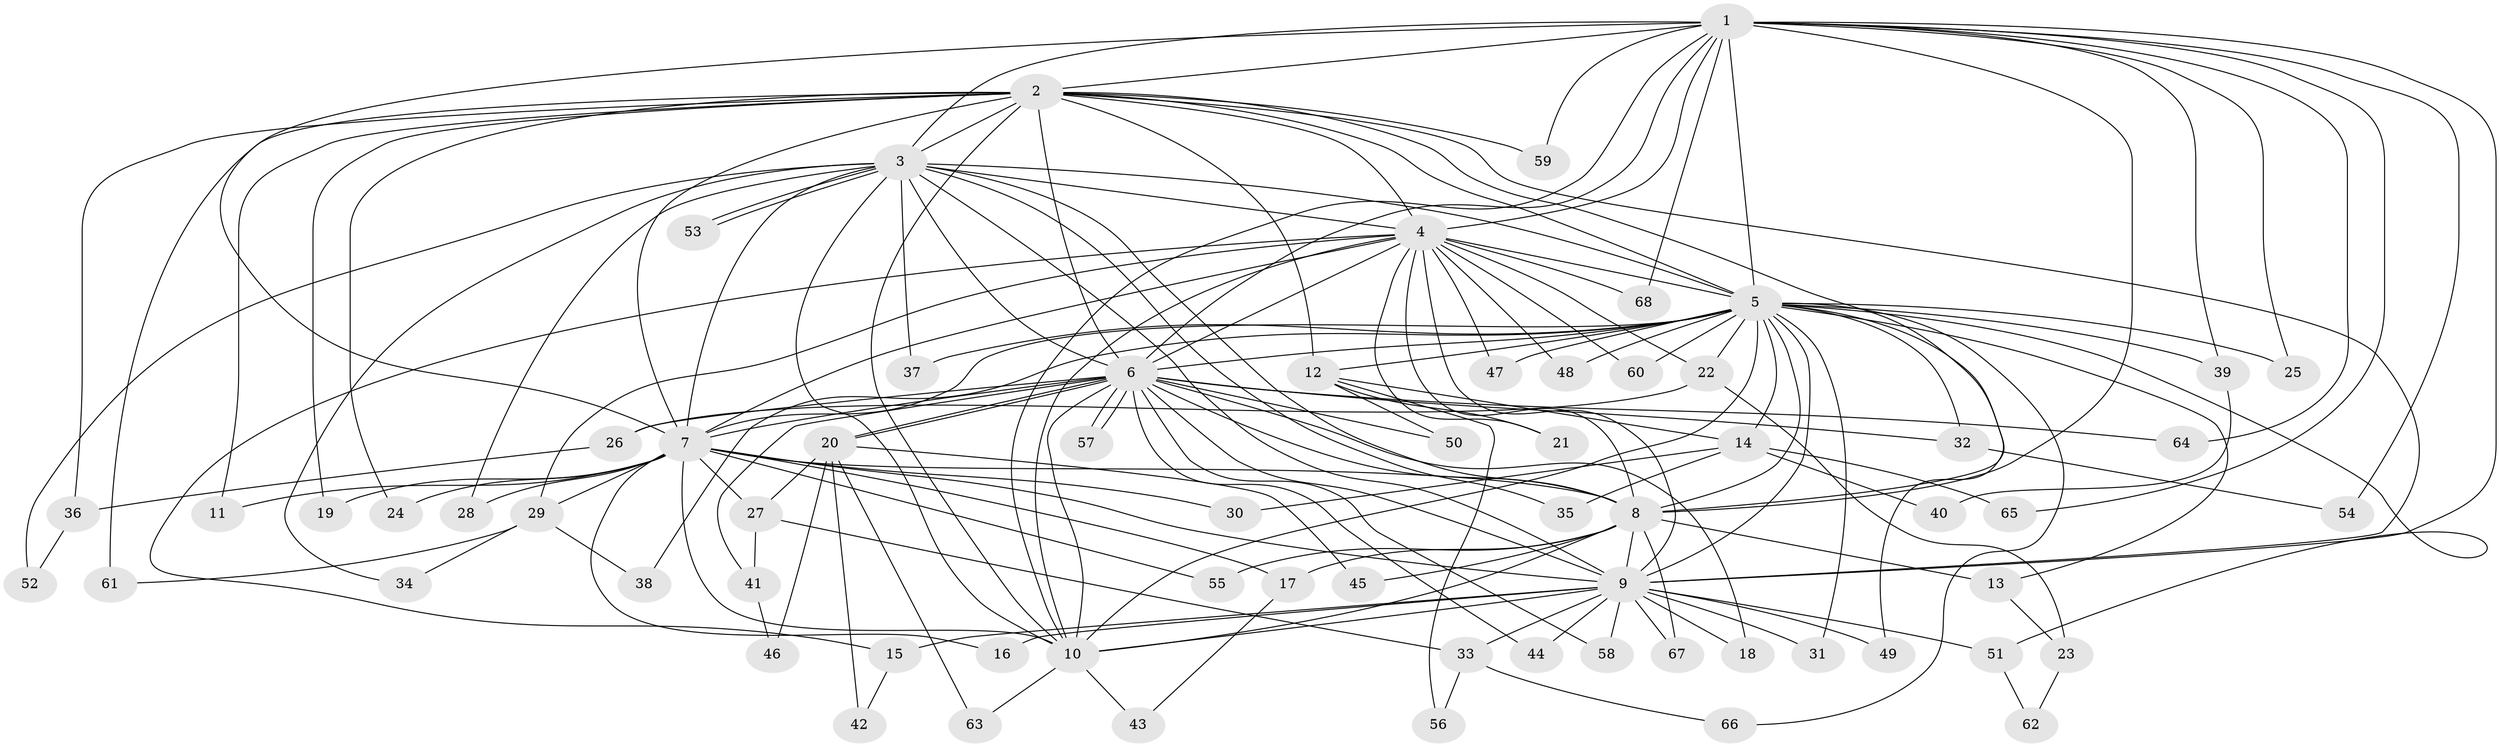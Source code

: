 // coarse degree distribution, {19: 0.037037037037037035, 11: 0.037037037037037035, 15: 0.037037037037037035, 13: 0.037037037037037035, 14: 0.037037037037037035, 9: 0.037037037037037035, 8: 0.037037037037037035, 2: 0.48148148148148145, 4: 0.07407407407407407, 3: 0.1111111111111111, 7: 0.037037037037037035, 5: 0.037037037037037035}
// Generated by graph-tools (version 1.1) at 2025/17/03/04/25 18:17:26]
// undirected, 68 vertices, 161 edges
graph export_dot {
graph [start="1"]
  node [color=gray90,style=filled];
  1;
  2;
  3;
  4;
  5;
  6;
  7;
  8;
  9;
  10;
  11;
  12;
  13;
  14;
  15;
  16;
  17;
  18;
  19;
  20;
  21;
  22;
  23;
  24;
  25;
  26;
  27;
  28;
  29;
  30;
  31;
  32;
  33;
  34;
  35;
  36;
  37;
  38;
  39;
  40;
  41;
  42;
  43;
  44;
  45;
  46;
  47;
  48;
  49;
  50;
  51;
  52;
  53;
  54;
  55;
  56;
  57;
  58;
  59;
  60;
  61;
  62;
  63;
  64;
  65;
  66;
  67;
  68;
  1 -- 2;
  1 -- 3;
  1 -- 4;
  1 -- 5;
  1 -- 6;
  1 -- 7;
  1 -- 8;
  1 -- 9;
  1 -- 10;
  1 -- 25;
  1 -- 39;
  1 -- 54;
  1 -- 59;
  1 -- 64;
  1 -- 65;
  1 -- 68;
  2 -- 3;
  2 -- 4;
  2 -- 5;
  2 -- 6;
  2 -- 7;
  2 -- 8;
  2 -- 9;
  2 -- 10;
  2 -- 11;
  2 -- 12;
  2 -- 19;
  2 -- 24;
  2 -- 36;
  2 -- 59;
  2 -- 61;
  3 -- 4;
  3 -- 5;
  3 -- 6;
  3 -- 7;
  3 -- 8;
  3 -- 9;
  3 -- 10;
  3 -- 28;
  3 -- 34;
  3 -- 35;
  3 -- 37;
  3 -- 52;
  3 -- 53;
  3 -- 53;
  4 -- 5;
  4 -- 6;
  4 -- 7;
  4 -- 8;
  4 -- 9;
  4 -- 10;
  4 -- 15;
  4 -- 21;
  4 -- 22;
  4 -- 29;
  4 -- 47;
  4 -- 48;
  4 -- 60;
  4 -- 68;
  5 -- 6;
  5 -- 7;
  5 -- 8;
  5 -- 9;
  5 -- 10;
  5 -- 12;
  5 -- 13;
  5 -- 14;
  5 -- 22;
  5 -- 25;
  5 -- 31;
  5 -- 32;
  5 -- 37;
  5 -- 38;
  5 -- 39;
  5 -- 47;
  5 -- 48;
  5 -- 49;
  5 -- 51;
  5 -- 60;
  5 -- 66;
  6 -- 7;
  6 -- 8;
  6 -- 9;
  6 -- 10;
  6 -- 18;
  6 -- 20;
  6 -- 20;
  6 -- 26;
  6 -- 32;
  6 -- 41;
  6 -- 44;
  6 -- 50;
  6 -- 57;
  6 -- 57;
  6 -- 58;
  6 -- 64;
  7 -- 8;
  7 -- 9;
  7 -- 10;
  7 -- 11;
  7 -- 16;
  7 -- 17;
  7 -- 19;
  7 -- 24;
  7 -- 27;
  7 -- 28;
  7 -- 29;
  7 -- 30;
  7 -- 55;
  8 -- 9;
  8 -- 10;
  8 -- 13;
  8 -- 17;
  8 -- 45;
  8 -- 55;
  8 -- 67;
  9 -- 10;
  9 -- 15;
  9 -- 16;
  9 -- 18;
  9 -- 31;
  9 -- 33;
  9 -- 44;
  9 -- 49;
  9 -- 51;
  9 -- 58;
  9 -- 67;
  10 -- 43;
  10 -- 63;
  12 -- 14;
  12 -- 21;
  12 -- 50;
  12 -- 56;
  13 -- 23;
  14 -- 30;
  14 -- 35;
  14 -- 40;
  14 -- 65;
  15 -- 42;
  17 -- 43;
  20 -- 27;
  20 -- 42;
  20 -- 45;
  20 -- 46;
  20 -- 63;
  22 -- 23;
  22 -- 26;
  23 -- 62;
  26 -- 36;
  27 -- 33;
  27 -- 41;
  29 -- 34;
  29 -- 38;
  29 -- 61;
  32 -- 54;
  33 -- 56;
  33 -- 66;
  36 -- 52;
  39 -- 40;
  41 -- 46;
  51 -- 62;
}
